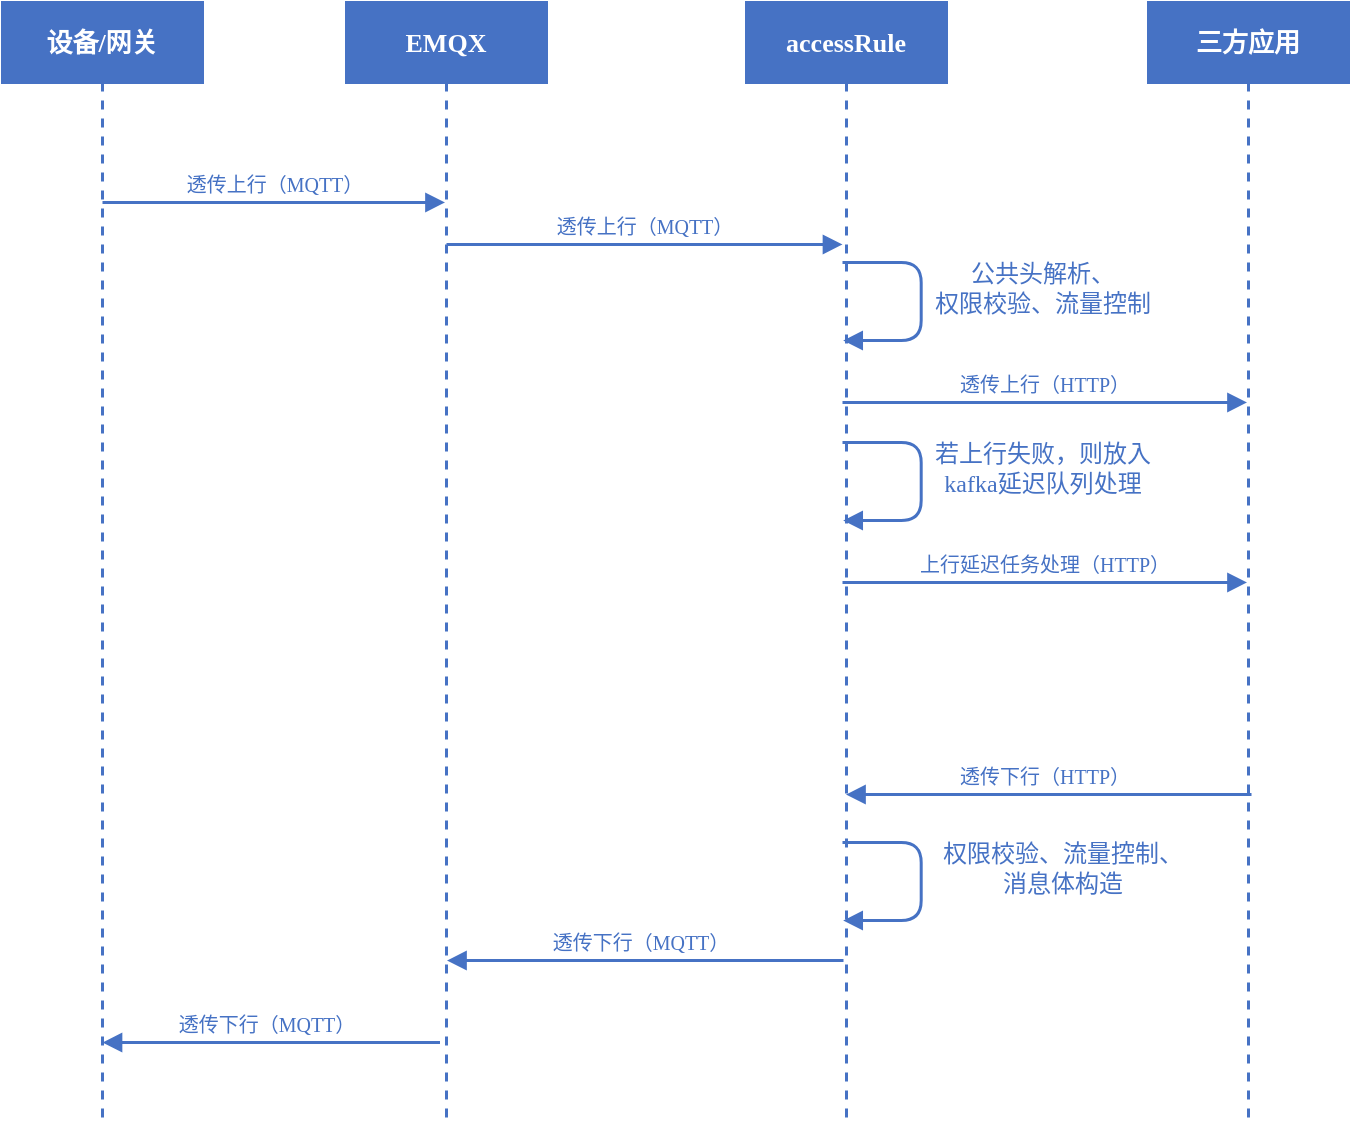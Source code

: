 <mxfile version="14.8.6" type="github">
  <diagram name="Page-1" id="13e1069c-82ec-6db2-03f1-153e76fe0fe0">
    <mxGraphModel dx="1030" dy="484" grid="1" gridSize="10" guides="1" tooltips="1" connect="1" arrows="1" fold="1" page="1" pageScale="1" pageWidth="1100" pageHeight="850" background="none" math="0" shadow="0">
      <root>
        <mxCell id="0" />
        <mxCell id="1" parent="0" />
        <mxCell id="7baba1c4bc27f4b0-2" value="EMQX" style="shape=umlLifeline;perimeter=lifelinePerimeter;whiteSpace=wrap;html=1;container=1;collapsible=0;recursiveResize=0;outlineConnect=0;shadow=0;comic=0;labelBackgroundColor=none;strokeWidth=1.5;fontFamily=Verdana;fontSize=13;align=center;fontColor=#ffffff;fontStyle=1;fillColor=#4672C4;sketch=0;rounded=0;glass=0;strokeColor=#4672C4;" parent="1" vertex="1">
          <mxGeometry x="272" y="80" width="100" height="560" as="geometry" />
        </mxCell>
        <mxCell id="7baba1c4bc27f4b0-3" value="accessRule" style="shape=umlLifeline;perimeter=lifelinePerimeter;whiteSpace=wrap;html=1;container=1;collapsible=0;recursiveResize=0;outlineConnect=0;shadow=0;comic=0;labelBackgroundColor=none;strokeWidth=1.5;fontFamily=Verdana;fontSize=13;align=center;fontColor=#ffffff;fontStyle=1;fillColor=#4672C4;sketch=0;rounded=0;glass=0;strokeColor=#4672C4;" parent="1" vertex="1">
          <mxGeometry x="472" y="80" width="100" height="560" as="geometry" />
        </mxCell>
        <mxCell id="7baba1c4bc27f4b0-8" value="设备/网关" style="shape=umlLifeline;perimeter=lifelinePerimeter;whiteSpace=wrap;html=1;container=1;collapsible=0;recursiveResize=0;outlineConnect=0;shadow=0;comic=0;labelBackgroundColor=none;strokeWidth=1.5;fontFamily=Verdana;fontSize=13;align=center;fontColor=#ffffff;fontStyle=1;fillColor=#4672C4;sketch=0;rounded=0;glass=0;strokeColor=#4672C4;" parent="1" vertex="1">
          <mxGeometry x="100" y="80" width="100" height="560" as="geometry" />
        </mxCell>
        <mxCell id="7baba1c4bc27f4b0-11" value="透传上行（MQTT）" style="html=1;verticalAlign=bottom;endArrow=block;labelBackgroundColor=none;fontFamily=Verdana;fontSize=10;edgeStyle=elbowEdgeStyle;elbow=vertical;fillColor=#0050ef;strokeWidth=1.5;fontColor=#4672C4;strokeColor=#4672C4;" parent="1" target="7baba1c4bc27f4b0-2" edge="1">
          <mxGeometry relative="1" as="geometry">
            <mxPoint x="150" y="180" as="sourcePoint" />
            <mxPoint x="397" y="180" as="targetPoint" />
          </mxGeometry>
        </mxCell>
        <mxCell id="7baba1c4bc27f4b0-14" value="透传上行（MQTT）" style="html=1;verticalAlign=bottom;endArrow=block;labelBackgroundColor=none;fontFamily=Verdana;fontSize=10;edgeStyle=elbowEdgeStyle;elbow=vertical;fillColor=#0050ef;strokeWidth=1.5;fontColor=#4672C4;strokeColor=#4672C4;" parent="1" edge="1">
          <mxGeometry relative="1" as="geometry">
            <mxPoint x="322" y="201" as="sourcePoint" />
            <mxPoint x="520" y="201" as="targetPoint" />
          </mxGeometry>
        </mxCell>
        <mxCell id="Zx9dLRUgrOR5L-L7LJRZ-5" value="透传下行（MQTT）" style="html=1;verticalAlign=bottom;endArrow=block;fontFamily=Verdana;fontSize=10;strokeWidth=1.5;fontColor=#4672C4;strokeColor=#4672C4;" parent="1" target="7baba1c4bc27f4b0-2" edge="1">
          <mxGeometry x="0.036" width="80" relative="1" as="geometry">
            <mxPoint x="520.5" y="559" as="sourcePoint" />
            <mxPoint x="350" y="559" as="targetPoint" />
            <Array as="points">
              <mxPoint x="470.5" y="559" />
            </Array>
            <mxPoint x="1" as="offset" />
          </mxGeometry>
        </mxCell>
        <mxCell id="osyFYBOAApyuV-oODg8q-1" value="三方应用" style="shape=umlLifeline;perimeter=lifelinePerimeter;whiteSpace=wrap;html=1;container=1;collapsible=0;recursiveResize=0;outlineConnect=0;shadow=0;comic=0;labelBackgroundColor=none;strokeWidth=1.5;fontFamily=Verdana;fontSize=13;align=center;fontColor=#ffffff;fontStyle=1;fillColor=#4672C4;sketch=0;rounded=0;glass=0;strokeColor=#4672C4;" parent="1" vertex="1">
          <mxGeometry x="673" y="80" width="100" height="560" as="geometry" />
        </mxCell>
        <mxCell id="osyFYBOAApyuV-oODg8q-4" value="公共头解析、&lt;br&gt;权限校验、流量控制" style="html=1;verticalAlign=bottom;endArrow=block;labelBackgroundColor=none;fontFamily=Verdana;fontSize=12;elbow=vertical;edgeStyle=orthogonalEdgeStyle;exitX=1.066;exitY=0.713;exitPerimeter=0;sketch=0;shadow=0;rounded=1;strokeColor=#4672C4;fontColor=#4672C4;strokeWidth=1.5;" parent="1" edge="1">
          <mxGeometry x="0.182" y="61" relative="1" as="geometry">
            <mxPoint x="520" y="210.01" as="sourcePoint" />
            <mxPoint x="520.34" y="249" as="targetPoint" />
            <Array as="points">
              <mxPoint x="559.34" y="210" />
              <mxPoint x="559.34" y="249" />
            </Array>
            <mxPoint as="offset" />
          </mxGeometry>
        </mxCell>
        <mxCell id="osyFYBOAApyuV-oODg8q-5" value="透传上行（HTTP）" style="html=1;verticalAlign=bottom;endArrow=block;labelBackgroundColor=none;fontFamily=Verdana;fontSize=10;edgeStyle=elbowEdgeStyle;elbow=vertical;fillColor=#0050ef;strokeWidth=1.5;fontColor=#4672C4;strokeColor=#4672C4;" parent="1" target="osyFYBOAApyuV-oODg8q-1" edge="1">
          <mxGeometry relative="1" as="geometry">
            <mxPoint x="520" y="280" as="sourcePoint" />
            <mxPoint x="691.25" y="280" as="targetPoint" />
          </mxGeometry>
        </mxCell>
        <mxCell id="osyFYBOAApyuV-oODg8q-8" value="透传下行（HTTP）" style="html=1;verticalAlign=bottom;endArrow=block;fontFamily=Verdana;fontSize=10;strokeWidth=1.5;fontColor=#4672C4;strokeColor=#4672C4;" parent="1" edge="1">
          <mxGeometry x="0.036" width="80" relative="1" as="geometry">
            <mxPoint x="724.5" y="476" as="sourcePoint" />
            <mxPoint x="521.75" y="476" as="targetPoint" />
            <Array as="points">
              <mxPoint x="674.5" y="476" />
            </Array>
            <mxPoint x="1" as="offset" />
          </mxGeometry>
        </mxCell>
        <mxCell id="osyFYBOAApyuV-oODg8q-11" value="权限校验、流量控制、&lt;br&gt;消息体构造" style="html=1;verticalAlign=bottom;endArrow=block;labelBackgroundColor=none;fontFamily=Verdana;fontSize=12;elbow=vertical;edgeStyle=orthogonalEdgeStyle;exitX=1.066;exitY=0.713;exitPerimeter=0;sketch=0;shadow=0;rounded=1;strokeColor=#4672C4;fontColor=#4672C4;strokeWidth=1.5;" parent="1" edge="1">
          <mxGeometry x="0.182" y="71" relative="1" as="geometry">
            <mxPoint x="520" y="500.01" as="sourcePoint" />
            <mxPoint x="520.34" y="539" as="targetPoint" />
            <Array as="points">
              <mxPoint x="559.34" y="500" />
              <mxPoint x="559.34" y="539" />
            </Array>
            <mxPoint as="offset" />
          </mxGeometry>
        </mxCell>
        <mxCell id="osyFYBOAApyuV-oODg8q-12" value="透传下行（MQTT）" style="html=1;verticalAlign=bottom;endArrow=block;fontFamily=Verdana;fontSize=10;strokeWidth=1.5;fontColor=#4672C4;strokeColor=#4672C4;" parent="1" edge="1">
          <mxGeometry x="0.036" width="80" relative="1" as="geometry">
            <mxPoint x="318.75" y="600" as="sourcePoint" />
            <mxPoint x="150" y="600" as="targetPoint" />
            <Array as="points">
              <mxPoint x="268.75" y="600" />
            </Array>
            <mxPoint x="1" as="offset" />
          </mxGeometry>
        </mxCell>
        <mxCell id="yMv8hYGIDgL27uA7Ez82-1" value="若上行失败，则放入&lt;br&gt;kafka延迟队列处理" style="html=1;verticalAlign=bottom;endArrow=block;labelBackgroundColor=none;fontFamily=Verdana;fontSize=12;elbow=vertical;edgeStyle=orthogonalEdgeStyle;exitX=1.066;exitY=0.713;exitPerimeter=0;sketch=0;shadow=0;rounded=1;strokeColor=#4672C4;fontColor=#4672C4;strokeWidth=1.5;" edge="1" parent="1">
          <mxGeometry x="0.182" y="61" relative="1" as="geometry">
            <mxPoint x="520" y="300.01" as="sourcePoint" />
            <mxPoint x="520.34" y="339" as="targetPoint" />
            <Array as="points">
              <mxPoint x="559.34" y="300" />
              <mxPoint x="559.34" y="339" />
            </Array>
            <mxPoint as="offset" />
          </mxGeometry>
        </mxCell>
        <mxCell id="yMv8hYGIDgL27uA7Ez82-2" value="上行延迟任务处理（HTTP）" style="html=1;verticalAlign=bottom;endArrow=block;labelBackgroundColor=none;fontFamily=Verdana;fontSize=10;edgeStyle=elbowEdgeStyle;elbow=vertical;fillColor=#0050ef;strokeWidth=1.5;fontColor=#4672C4;strokeColor=#4672C4;" edge="1" parent="1">
          <mxGeometry relative="1" as="geometry">
            <mxPoint x="520" y="370" as="sourcePoint" />
            <mxPoint x="722.25" y="370" as="targetPoint" />
          </mxGeometry>
        </mxCell>
      </root>
    </mxGraphModel>
  </diagram>
</mxfile>
